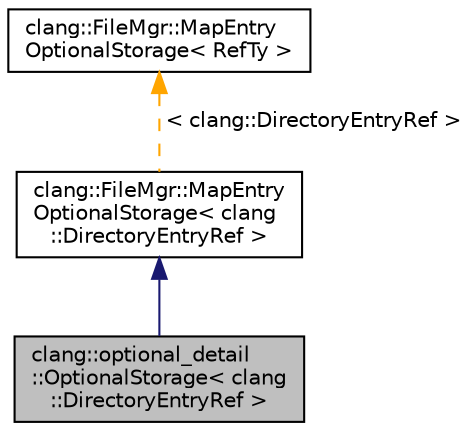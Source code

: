 digraph "clang::optional_detail::OptionalStorage&lt; clang::DirectoryEntryRef &gt;"
{
 // LATEX_PDF_SIZE
  bgcolor="transparent";
  edge [fontname="Helvetica",fontsize="10",labelfontname="Helvetica",labelfontsize="10"];
  node [fontname="Helvetica",fontsize="10",shape=record];
  Node1 [label="clang::optional_detail\l::OptionalStorage\< clang\l::DirectoryEntryRef \>",height=0.2,width=0.4,color="black", fillcolor="grey75", style="filled", fontcolor="black",tooltip="Customize OptionalStorage<DirectoryEntryRef> to use DirectoryEntryRef and its optional_none_tag to ke..."];
  Node2 -> Node1 [dir="back",color="midnightblue",fontsize="10",style="solid",fontname="Helvetica"];
  Node2 [label="clang::FileMgr::MapEntry\lOptionalStorage\< clang\l::DirectoryEntryRef \>",height=0.2,width=0.4,color="black",URL="$classclang_1_1FileMgr_1_1MapEntryOptionalStorage.html",tooltip=" "];
  Node3 -> Node2 [dir="back",color="orange",fontsize="10",style="dashed",label=" \< clang::DirectoryEntryRef \>" ,fontname="Helvetica"];
  Node3 [label="clang::FileMgr::MapEntry\lOptionalStorage\< RefTy \>",height=0.2,width=0.4,color="black",URL="$classclang_1_1FileMgr_1_1MapEntryOptionalStorage.html",tooltip="Customized storage for refs derived from map entires in FileManager, using the private optional_none_..."];
}
